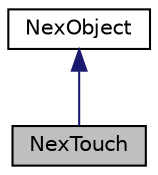 digraph "NexTouch"
{
  edge [fontname="Helvetica",fontsize="10",labelfontname="Helvetica",labelfontsize="10"];
  node [fontname="Helvetica",fontsize="10",shape=record];
  Node1 [label="NexTouch",height=0.2,width=0.4,color="black", fillcolor="grey75", style="filled" fontcolor="black"];
  Node2 -> Node1 [dir="back",color="midnightblue",fontsize="10",style="solid",fontname="Helvetica"];
  Node2 [label="NexObject",height=0.2,width=0.4,color="black", fillcolor="white", style="filled",URL="$class_nex_object.html",tooltip="Root class of all Nextion components. "];
}
